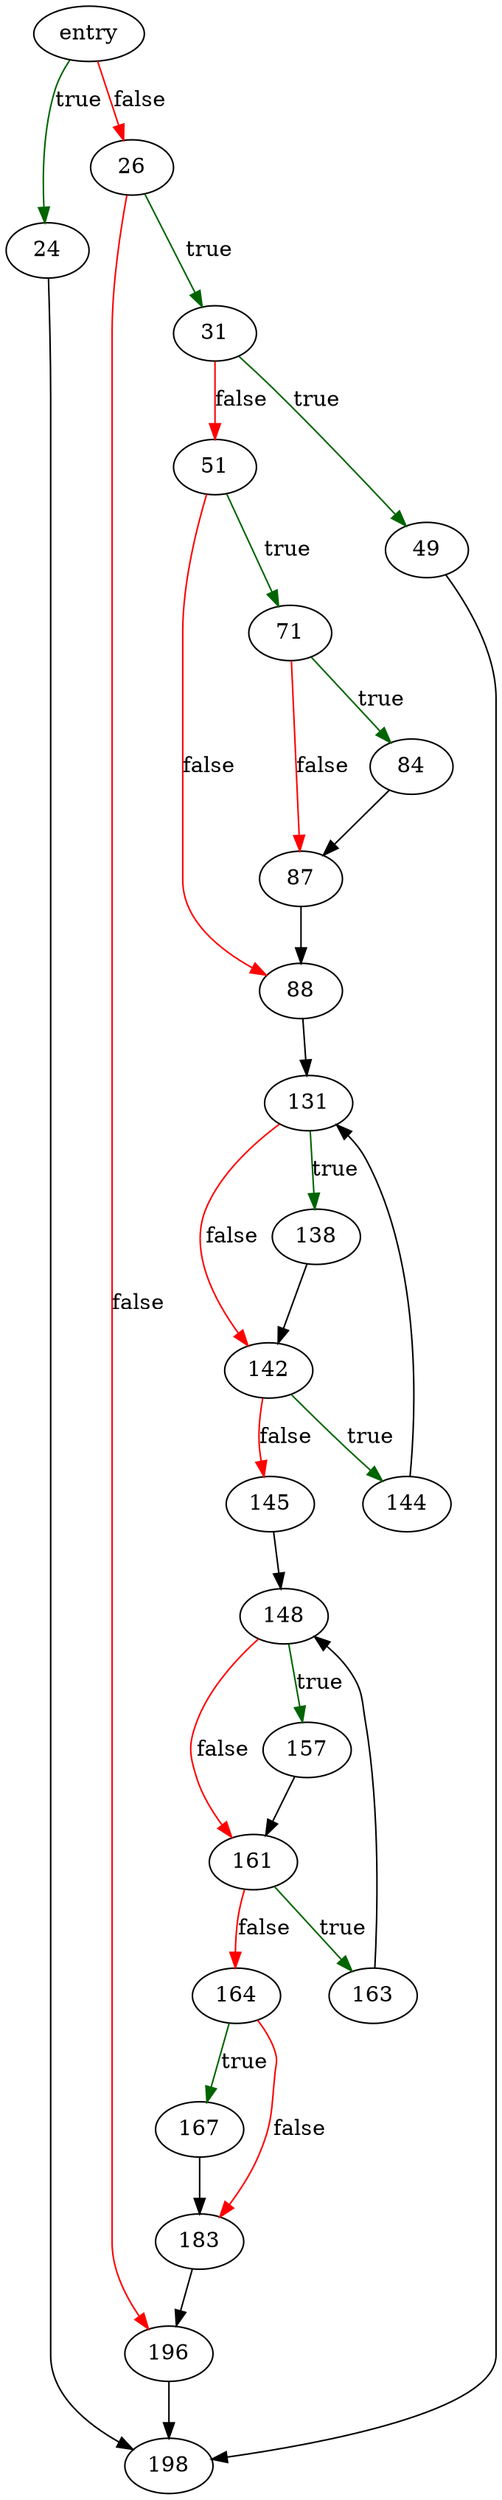 digraph "balance_quick" {
	// Node definitions.
	3 [label=entry];
	24;
	26;
	31;
	49;
	51;
	71;
	84;
	87;
	88;
	131;
	138;
	142;
	144;
	145;
	148;
	157;
	161;
	163;
	164;
	167;
	183;
	196;
	198;

	// Edge definitions.
	3 -> 24 [
		color=darkgreen
		label=true
	];
	3 -> 26 [
		color=red
		label=false
	];
	24 -> 198;
	26 -> 31 [
		color=darkgreen
		label=true
	];
	26 -> 196 [
		color=red
		label=false
	];
	31 -> 49 [
		color=darkgreen
		label=true
	];
	31 -> 51 [
		color=red
		label=false
	];
	49 -> 198;
	51 -> 71 [
		color=darkgreen
		label=true
	];
	51 -> 88 [
		color=red
		label=false
	];
	71 -> 84 [
		color=darkgreen
		label=true
	];
	71 -> 87 [
		color=red
		label=false
	];
	84 -> 87;
	87 -> 88;
	88 -> 131;
	131 -> 138 [
		color=darkgreen
		label=true
	];
	131 -> 142 [
		color=red
		label=false
	];
	138 -> 142;
	142 -> 144 [
		color=darkgreen
		label=true
	];
	142 -> 145 [
		color=red
		label=false
	];
	144 -> 131;
	145 -> 148;
	148 -> 157 [
		color=darkgreen
		label=true
	];
	148 -> 161 [
		color=red
		label=false
	];
	157 -> 161;
	161 -> 163 [
		color=darkgreen
		label=true
	];
	161 -> 164 [
		color=red
		label=false
	];
	163 -> 148;
	164 -> 167 [
		color=darkgreen
		label=true
	];
	164 -> 183 [
		color=red
		label=false
	];
	167 -> 183;
	183 -> 196;
	196 -> 198;
}